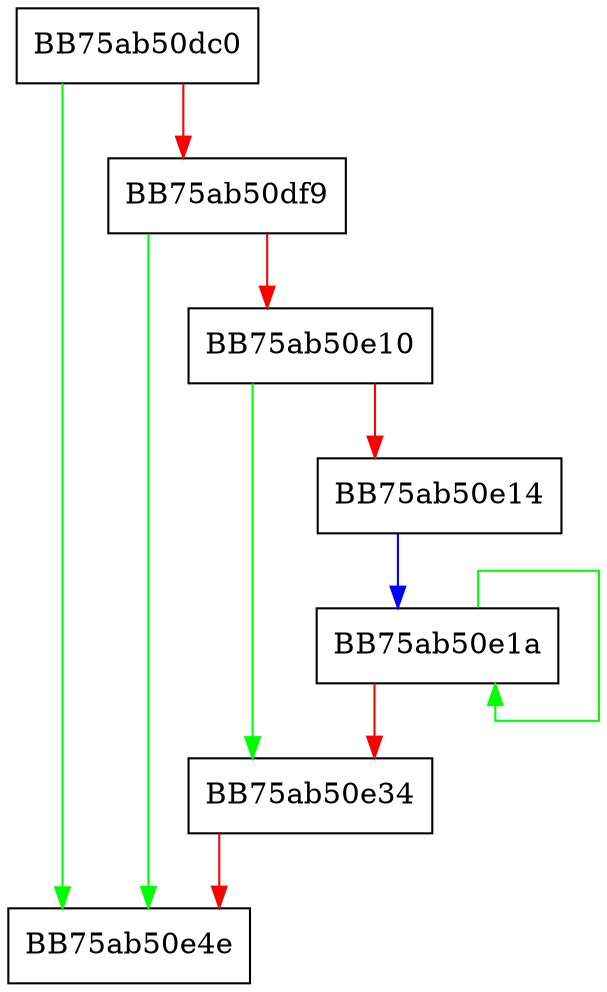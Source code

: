 digraph lowerFunc {
  node [shape="box"];
  graph [splines=ortho];
  BB75ab50dc0 -> BB75ab50e4e [color="green"];
  BB75ab50dc0 -> BB75ab50df9 [color="red"];
  BB75ab50df9 -> BB75ab50e4e [color="green"];
  BB75ab50df9 -> BB75ab50e10 [color="red"];
  BB75ab50e10 -> BB75ab50e34 [color="green"];
  BB75ab50e10 -> BB75ab50e14 [color="red"];
  BB75ab50e14 -> BB75ab50e1a [color="blue"];
  BB75ab50e1a -> BB75ab50e1a [color="green"];
  BB75ab50e1a -> BB75ab50e34 [color="red"];
  BB75ab50e34 -> BB75ab50e4e [color="red"];
}